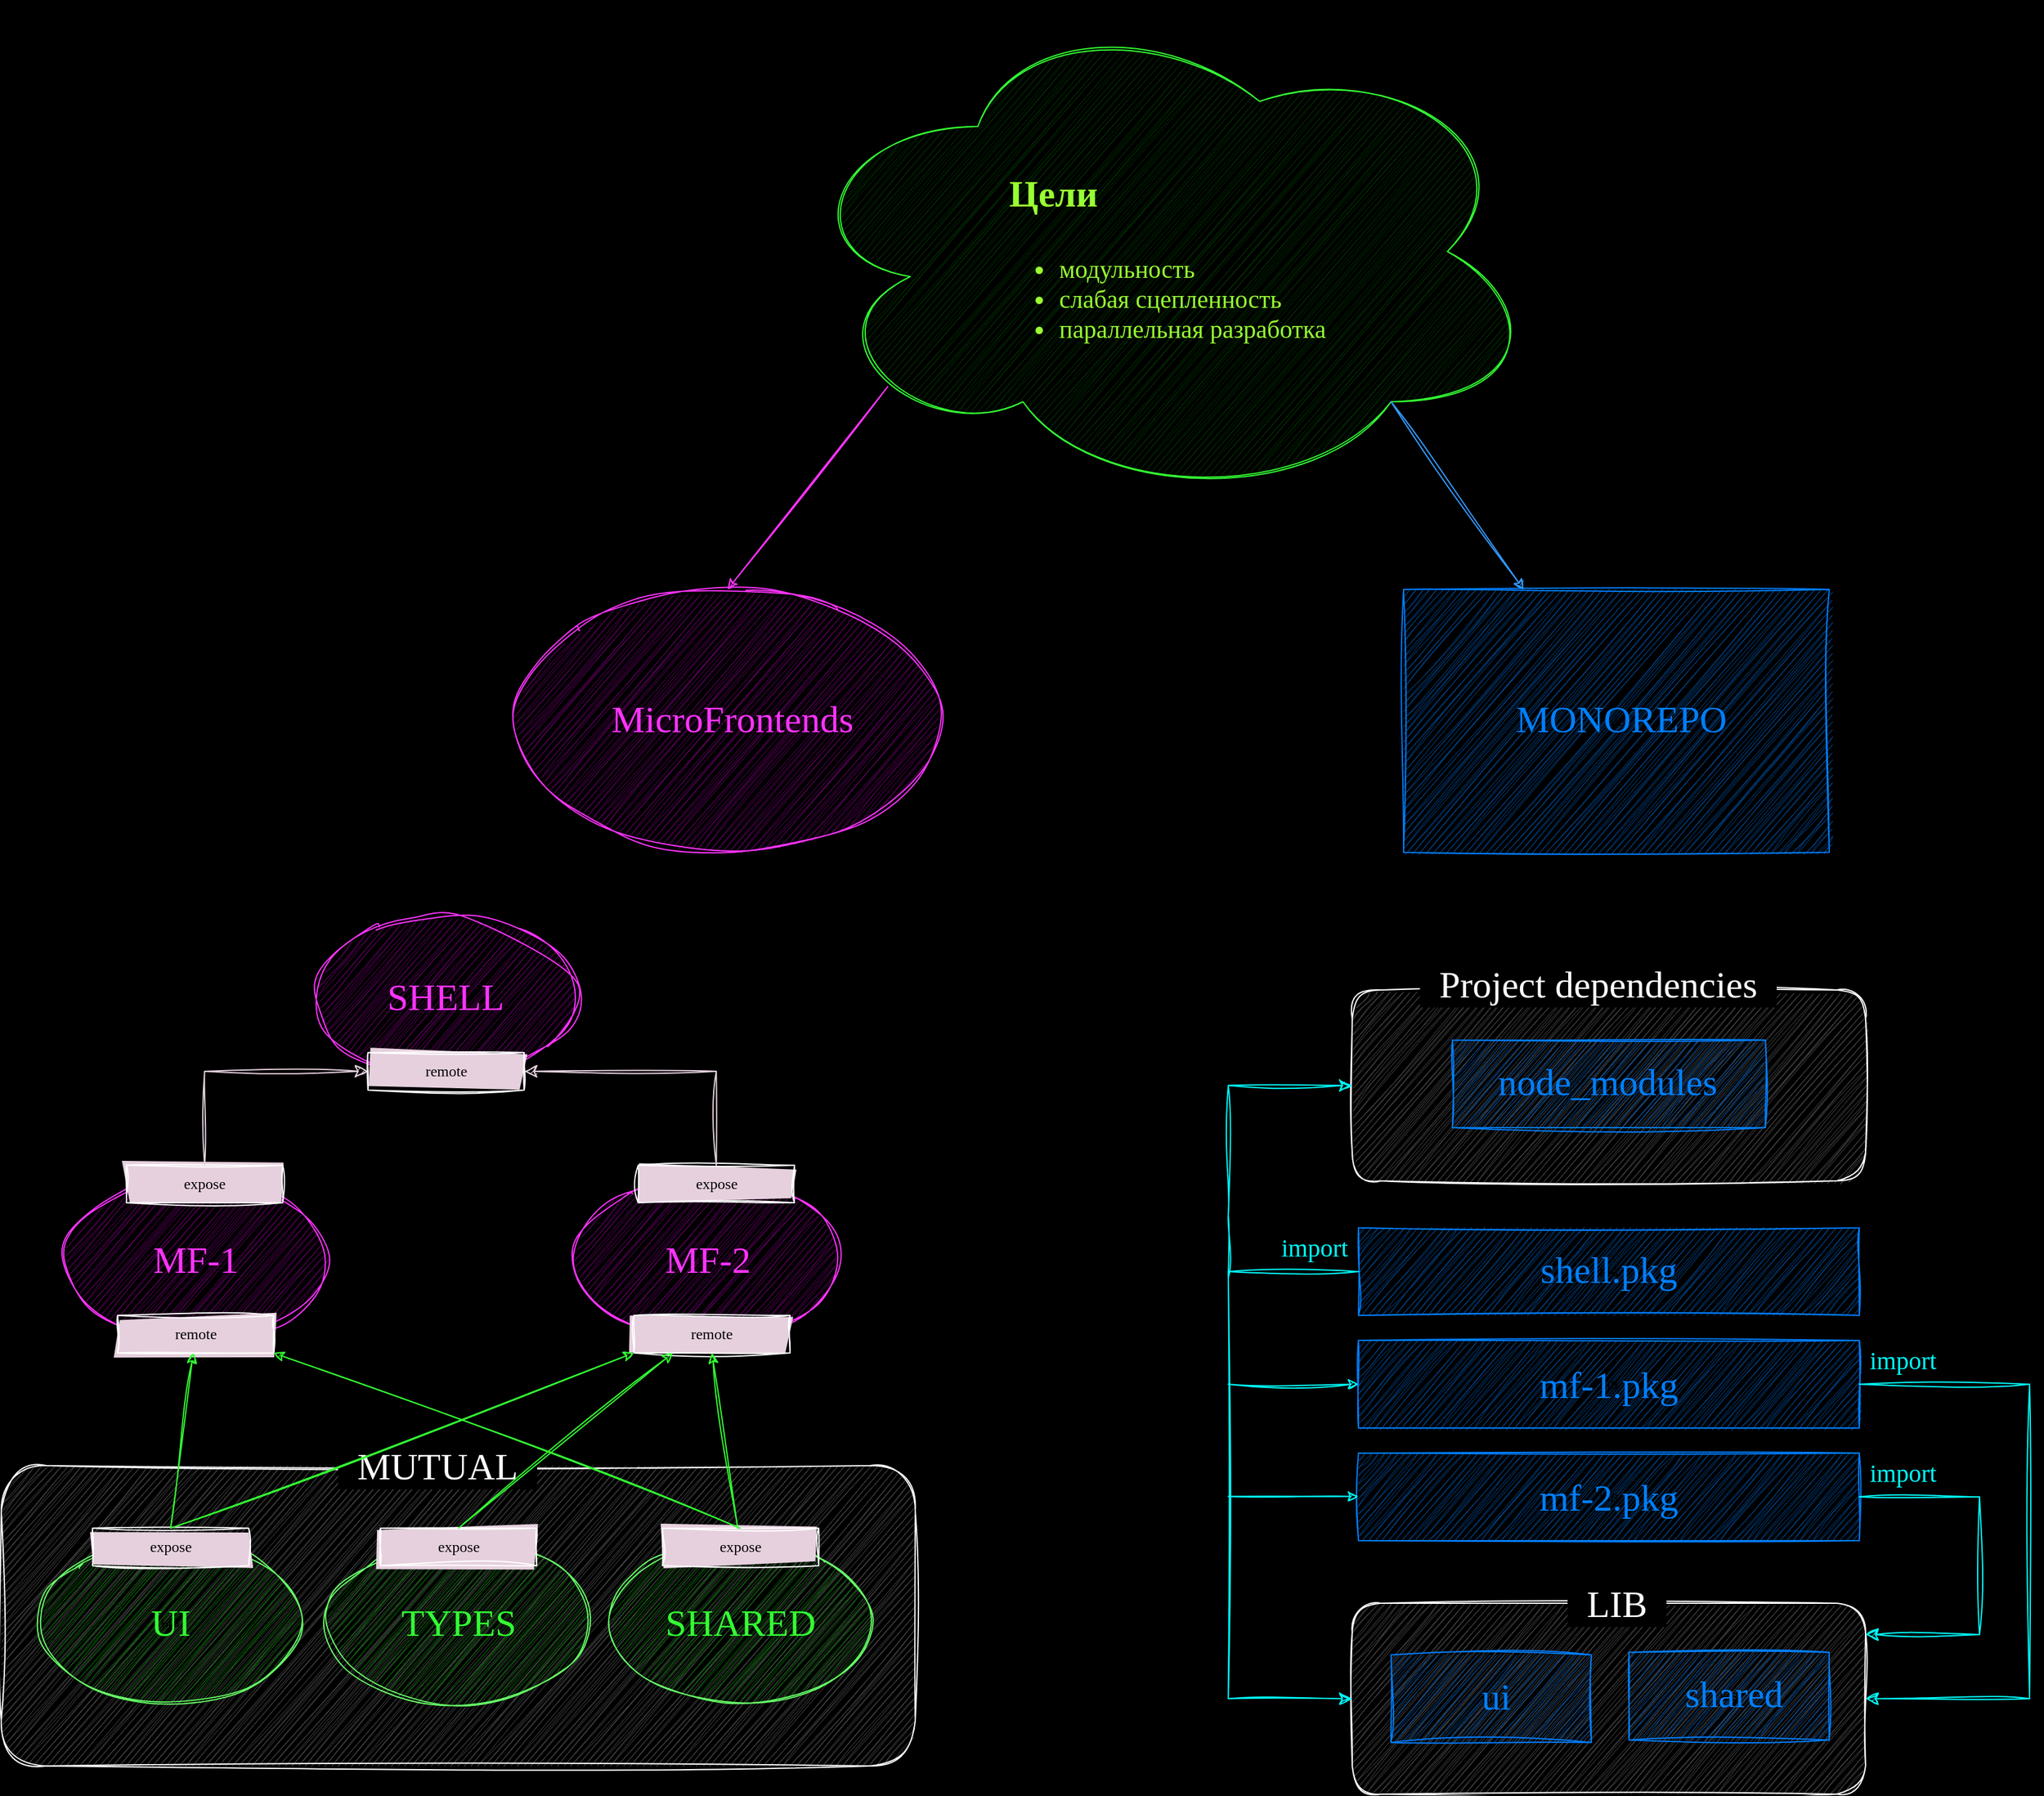 <mxfile version="21.6.8" type="github">
  <diagram name="Страница — 1" id="esuZyuupJLuho4oqFtwd">
    <mxGraphModel dx="2849" dy="1083" grid="1" gridSize="10" guides="1" tooltips="1" connect="1" arrows="1" fold="1" page="0" pageScale="1" pageWidth="827" pageHeight="1169" background="#000000" math="0" shadow="0">
      <root>
        <mxCell id="0" />
        <mxCell id="1" parent="0" />
        <mxCell id="a9ZtihEkZwW9otxZTu7b-69" value="" style="rounded=1;whiteSpace=wrap;html=1;sketch=1;curveFitting=1;jiggle=2;fillStyle=hachure;fillColor=#4D4D4D;strokeColor=#FFFFFF;" vertex="1" parent="1">
          <mxGeometry x="499" y="880" width="410" height="152.5" as="geometry" />
        </mxCell>
        <mxCell id="a9ZtihEkZwW9otxZTu7b-33" value="" style="rounded=1;whiteSpace=wrap;html=1;sketch=1;curveFitting=1;jiggle=2;fillStyle=hachure;fillColor=#4D4D4D;strokeColor=#FFFFFF;" vertex="1" parent="1">
          <mxGeometry x="-580" y="1260" width="730" height="240" as="geometry" />
        </mxCell>
        <mxCell id="a9ZtihEkZwW9otxZTu7b-2" value="" style="ellipse;shape=cloud;whiteSpace=wrap;html=1;fillStyle=hatch;fillColor=#003300;strokeColor=#33FF33;sketch=1;curveFitting=1;jiggle=2;" vertex="1" parent="1">
          <mxGeometry x="50" y="90" width="600" height="400" as="geometry" />
        </mxCell>
        <mxCell id="a9ZtihEkZwW9otxZTu7b-1" value="&lt;h1 style=&quot;&quot;&gt;&lt;font style=&quot;font-size: 30px;&quot;&gt;Цели&lt;/font&gt;&lt;/h1&gt;&lt;p style=&quot;font-size: 20px;&quot;&gt;&lt;/p&gt;&lt;ul style=&quot;font-size: 20px;&quot;&gt;&lt;li style=&quot;font-size: 20px;&quot;&gt;модульность&lt;/li&gt;&lt;li style=&quot;font-size: 20px;&quot;&gt;слабая сцепленность&lt;br style=&quot;font-size: 20px;&quot;&gt;&lt;/li&gt;&lt;li style=&quot;font-size: 20px;&quot;&gt;параллельная разработка&lt;/li&gt;&lt;/ul&gt;&lt;p style=&quot;font-size: 20px;&quot;&gt;&lt;/p&gt;" style="text;html=1;strokeColor=none;fillColor=none;spacing=5;spacingTop=-20;whiteSpace=wrap;overflow=hidden;rounded=0;fontColor=#99FF33;fontFamily=Comic Sans MS;fontSize=20;sketch=1;curveFitting=1;jiggle=2;" vertex="1" parent="1">
          <mxGeometry x="220" y="200" width="340" height="210" as="geometry" />
        </mxCell>
        <mxCell id="a9ZtihEkZwW9otxZTu7b-3" value="ыв" style="ellipse;whiteSpace=wrap;html=1;strokeColor=#FF33FF;fillColor=#660066;fillStyle=hatch;sketch=1;curveFitting=1;jiggle=2;" vertex="1" parent="1">
          <mxGeometry x="-170" y="560" width="340" height="210" as="geometry" />
        </mxCell>
        <mxCell id="a9ZtihEkZwW9otxZTu7b-4" value="MicroFrontends" style="text;html=1;strokeColor=none;fillColor=none;align=center;verticalAlign=middle;whiteSpace=wrap;rounded=0;fontColor=#FF33FF;fontFamily=Comic Sans MS;fontSize=30;sketch=1;curveFitting=1;jiggle=2;" vertex="1" parent="1">
          <mxGeometry x="-26" y="648" width="60" height="30" as="geometry" />
        </mxCell>
        <mxCell id="a9ZtihEkZwW9otxZTu7b-5" value="ыв" style="whiteSpace=wrap;html=1;strokeColor=#007FFF;fillColor=#004C99;fillStyle=hatch;sketch=1;curveFitting=1;jiggle=2;" vertex="1" parent="1">
          <mxGeometry x="540" y="560" width="340" height="210" as="geometry" />
        </mxCell>
        <mxCell id="a9ZtihEkZwW9otxZTu7b-6" value="MONOREPO" style="text;html=1;strokeColor=none;fillColor=none;align=center;verticalAlign=middle;whiteSpace=wrap;rounded=0;fontColor=#007FFF;fontFamily=Comic Sans MS;fontSize=30;sketch=1;curveFitting=1;jiggle=2;" vertex="1" parent="1">
          <mxGeometry x="684" y="648" width="60" height="30" as="geometry" />
        </mxCell>
        <mxCell id="a9ZtihEkZwW9otxZTu7b-7" value="" style="endArrow=classic;html=1;rounded=0;entryX=0.5;entryY=0;entryDx=0;entryDy=0;exitX=0.13;exitY=0.77;exitDx=0;exitDy=0;exitPerimeter=0;strokeColor=#FF33FF;sketch=1;curveFitting=1;jiggle=2;" edge="1" parent="1" source="a9ZtihEkZwW9otxZTu7b-2" target="a9ZtihEkZwW9otxZTu7b-3">
          <mxGeometry width="50" height="50" relative="1" as="geometry">
            <mxPoint x="390" y="620" as="sourcePoint" />
            <mxPoint x="440" y="570" as="targetPoint" />
          </mxGeometry>
        </mxCell>
        <mxCell id="a9ZtihEkZwW9otxZTu7b-8" value="" style="endArrow=classic;html=1;rounded=0;exitX=0.8;exitY=0.8;exitDx=0;exitDy=0;exitPerimeter=0;strokeColor=#3399FF;sketch=1;curveFitting=1;jiggle=2;" edge="1" parent="1" source="a9ZtihEkZwW9otxZTu7b-2" target="a9ZtihEkZwW9otxZTu7b-5">
          <mxGeometry width="50" height="50" relative="1" as="geometry">
            <mxPoint x="138" y="408" as="sourcePoint" />
            <mxPoint x="10" y="570" as="targetPoint" />
          </mxGeometry>
        </mxCell>
        <mxCell id="a9ZtihEkZwW9otxZTu7b-12" style="edgeStyle=orthogonalEdgeStyle;rounded=0;orthogonalLoop=1;jettySize=auto;html=1;entryX=0.997;entryY=0.381;entryDx=0;entryDy=0;entryPerimeter=0;sketch=1;curveFitting=1;jiggle=2;" edge="1" parent="1">
          <mxGeometry relative="1" as="geometry">
            <mxPoint x="-175.167" y="875" as="sourcePoint" />
            <mxPoint x="-110.869" y="880.48" as="targetPoint" />
          </mxGeometry>
        </mxCell>
        <mxCell id="a9ZtihEkZwW9otxZTu7b-13" value="ыв" style="ellipse;whiteSpace=wrap;html=1;strokeColor=#FF33FF;fillColor=#660066;fillStyle=hatch;sketch=1;curveFitting=1;jiggle=2;" vertex="1" parent="1">
          <mxGeometry x="-330" y="820" width="210.48" height="130" as="geometry" />
        </mxCell>
        <mxCell id="a9ZtihEkZwW9otxZTu7b-14" value="SHELL" style="text;html=1;strokeColor=none;fillColor=none;align=center;verticalAlign=middle;whiteSpace=wrap;rounded=0;fontColor=#FF33FF;fontFamily=Comic Sans MS;fontSize=30;sketch=1;curveFitting=1;jiggle=2;" vertex="1" parent="1">
          <mxGeometry x="-254.76" y="870" width="60" height="30" as="geometry" />
        </mxCell>
        <mxCell id="a9ZtihEkZwW9otxZTu7b-15" value="remote" style="rounded=0;whiteSpace=wrap;html=1;fillStyle=solid;fillColor=#E6D0DE;sketch=1;curveFitting=1;jiggle=2;strokeColor=#FFFFFF;fontFamily=Comic Sans MS;" vertex="1" parent="1">
          <mxGeometry x="-287.14" y="930" width="124.76" height="30" as="geometry" />
        </mxCell>
        <mxCell id="a9ZtihEkZwW9otxZTu7b-19" value="ыв" style="ellipse;whiteSpace=wrap;html=1;strokeColor=#FF33FF;fillColor=#660066;fillStyle=hatch;sketch=1;curveFitting=1;jiggle=2;" vertex="1" parent="1">
          <mxGeometry x="-530" y="1030" width="210.48" height="130" as="geometry" />
        </mxCell>
        <mxCell id="a9ZtihEkZwW9otxZTu7b-20" value="MF-1" style="text;html=1;strokeColor=none;fillColor=none;align=center;verticalAlign=middle;whiteSpace=wrap;rounded=0;fontColor=#FF33FF;fontFamily=Comic Sans MS;fontSize=30;sketch=1;curveFitting=1;jiggle=2;" vertex="1" parent="1">
          <mxGeometry x="-467.14" y="1080" width="84.76" height="30" as="geometry" />
        </mxCell>
        <mxCell id="a9ZtihEkZwW9otxZTu7b-21" value="expose" style="rounded=0;whiteSpace=wrap;html=1;fillStyle=solid;fillColor=#E6D0DE;sketch=1;curveFitting=1;jiggle=2;strokeColor=#FFFFFF;fontFamily=Comic Sans MS;" vertex="1" parent="1">
          <mxGeometry x="-480" y="1020" width="124.76" height="30" as="geometry" />
        </mxCell>
        <mxCell id="a9ZtihEkZwW9otxZTu7b-23" value="ыв" style="ellipse;whiteSpace=wrap;html=1;strokeColor=#FF33FF;fillColor=#660066;fillStyle=hatch;sketch=1;curveFitting=1;jiggle=2;" vertex="1" parent="1">
          <mxGeometry x="-121.24" y="1030" width="210.48" height="130" as="geometry" />
        </mxCell>
        <mxCell id="a9ZtihEkZwW9otxZTu7b-24" value="MF-2" style="text;html=1;strokeColor=none;fillColor=none;align=center;verticalAlign=middle;whiteSpace=wrap;rounded=0;fontColor=#FF33FF;fontFamily=Comic Sans MS;fontSize=30;sketch=1;curveFitting=1;jiggle=2;" vertex="1" parent="1">
          <mxGeometry x="-58.38" y="1080" width="84.76" height="30" as="geometry" />
        </mxCell>
        <mxCell id="a9ZtihEkZwW9otxZTu7b-25" value="expose" style="rounded=0;whiteSpace=wrap;html=1;fillStyle=solid;fillColor=#E6D0DE;sketch=1;curveFitting=1;jiggle=2;strokeColor=#FFFFFF;fontFamily=Comic Sans MS;" vertex="1" parent="1">
          <mxGeometry x="-71.24" y="1020" width="124.76" height="30" as="geometry" />
        </mxCell>
        <mxCell id="a9ZtihEkZwW9otxZTu7b-26" value="" style="edgeStyle=segmentEdgeStyle;endArrow=classic;html=1;curved=0;rounded=0;endSize=8;startSize=8;exitX=0.5;exitY=0;exitDx=0;exitDy=0;entryX=1;entryY=0.5;entryDx=0;entryDy=0;strokeColor=#E6D0DE;sketch=1;curveFitting=1;jiggle=2;" edge="1" parent="1" source="a9ZtihEkZwW9otxZTu7b-25" target="a9ZtihEkZwW9otxZTu7b-15">
          <mxGeometry width="50" height="50" relative="1" as="geometry">
            <mxPoint x="-190" y="1070" as="sourcePoint" />
            <mxPoint x="-140" y="1020" as="targetPoint" />
            <Array as="points">
              <mxPoint x="-9" y="945" />
            </Array>
          </mxGeometry>
        </mxCell>
        <mxCell id="a9ZtihEkZwW9otxZTu7b-27" value="" style="edgeStyle=segmentEdgeStyle;endArrow=classic;html=1;curved=0;rounded=0;endSize=8;startSize=8;exitX=0.5;exitY=0;exitDx=0;exitDy=0;entryX=0;entryY=0.5;entryDx=0;entryDy=0;strokeColor=#E6D0DE;sketch=1;curveFitting=1;jiggle=2;" edge="1" parent="1" source="a9ZtihEkZwW9otxZTu7b-21" target="a9ZtihEkZwW9otxZTu7b-15">
          <mxGeometry width="50" height="50" relative="1" as="geometry">
            <mxPoint x="21" y="1020" as="sourcePoint" />
            <mxPoint x="-152" y="955" as="targetPoint" />
            <Array as="points">
              <mxPoint x="-418" y="945" />
            </Array>
          </mxGeometry>
        </mxCell>
        <mxCell id="a9ZtihEkZwW9otxZTu7b-28" value="remote" style="rounded=0;whiteSpace=wrap;html=1;fillStyle=solid;fillColor=#E6D0DE;sketch=1;curveFitting=1;jiggle=2;strokeColor=#FFFFFF;fontFamily=Comic Sans MS;" vertex="1" parent="1">
          <mxGeometry x="-487.14" y="1140" width="124.76" height="30" as="geometry" />
        </mxCell>
        <mxCell id="a9ZtihEkZwW9otxZTu7b-29" value="remote" style="rounded=0;whiteSpace=wrap;html=1;fillStyle=solid;fillColor=#E6D0DE;sketch=1;curveFitting=1;jiggle=2;strokeColor=#FFFFFF;fontFamily=Comic Sans MS;" vertex="1" parent="1">
          <mxGeometry x="-74.76" y="1140" width="124.76" height="30" as="geometry" />
        </mxCell>
        <mxCell id="a9ZtihEkZwW9otxZTu7b-30" value="ыв" style="ellipse;whiteSpace=wrap;html=1;strokeColor=#66FF66;fillColor=#006600;fillStyle=hatch;sketch=1;curveFitting=1;jiggle=2;" vertex="1" parent="1">
          <mxGeometry x="-550" y="1320" width="210.48" height="130" as="geometry" />
        </mxCell>
        <mxCell id="a9ZtihEkZwW9otxZTu7b-31" value="UI" style="text;html=1;strokeColor=none;fillColor=none;align=center;verticalAlign=middle;whiteSpace=wrap;rounded=0;fontColor=#33FF33;fontFamily=Comic Sans MS;fontSize=30;sketch=1;curveFitting=1;jiggle=2;" vertex="1" parent="1">
          <mxGeometry x="-487.14" y="1370" width="84.76" height="30" as="geometry" />
        </mxCell>
        <mxCell id="a9ZtihEkZwW9otxZTu7b-32" value="expose" style="rounded=0;whiteSpace=wrap;html=1;fillStyle=solid;fillColor=#E6D0DE;sketch=1;curveFitting=1;jiggle=2;strokeColor=#FFFFFF;fontFamily=Comic Sans MS;" vertex="1" parent="1">
          <mxGeometry x="-507.14" y="1310" width="124.76" height="30" as="geometry" />
        </mxCell>
        <mxCell id="a9ZtihEkZwW9otxZTu7b-34" value="&lt;font style=&quot;font-size: 30px;&quot; color=&quot;#ffffff&quot; face=&quot;Comic Sans MS&quot;&gt;&amp;nbsp; MUTUAL&amp;nbsp;&amp;nbsp;&lt;/font&gt;" style="text;html=1;align=center;verticalAlign=middle;resizable=0;points=[];autosize=1;strokeColor=none;fillColor=none;labelBackgroundColor=#000000;spacingLeft=10;spacingRight=10;labelBorderColor=none;" vertex="1" parent="1">
          <mxGeometry x="-332.14" y="1235" width="200" height="50" as="geometry" />
        </mxCell>
        <mxCell id="a9ZtihEkZwW9otxZTu7b-35" value="ыв" style="ellipse;whiteSpace=wrap;html=1;strokeColor=#66FF66;fillColor=#006600;fillStyle=hatch;sketch=1;curveFitting=1;jiggle=2;" vertex="1" parent="1">
          <mxGeometry x="-320" y="1320" width="210.48" height="130" as="geometry" />
        </mxCell>
        <mxCell id="a9ZtihEkZwW9otxZTu7b-36" value="TYPES" style="text;html=1;strokeColor=none;fillColor=none;align=center;verticalAlign=middle;whiteSpace=wrap;rounded=0;fontColor=#33FF33;fontFamily=Comic Sans MS;fontSize=30;sketch=1;curveFitting=1;jiggle=2;" vertex="1" parent="1">
          <mxGeometry x="-257.14" y="1370" width="84.76" height="30" as="geometry" />
        </mxCell>
        <mxCell id="a9ZtihEkZwW9otxZTu7b-37" value="expose" style="rounded=0;whiteSpace=wrap;html=1;fillStyle=solid;fillColor=#E6D0DE;sketch=1;curveFitting=1;jiggle=2;strokeColor=#FFFFFF;fontFamily=Comic Sans MS;" vertex="1" parent="1">
          <mxGeometry x="-277.14" y="1310" width="124.76" height="30" as="geometry" />
        </mxCell>
        <mxCell id="a9ZtihEkZwW9otxZTu7b-38" value="ыв" style="ellipse;whiteSpace=wrap;html=1;strokeColor=#66FF66;fillColor=#006600;fillStyle=hatch;sketch=1;curveFitting=1;jiggle=2;" vertex="1" parent="1">
          <mxGeometry x="-94.76" y="1320" width="210.48" height="130" as="geometry" />
        </mxCell>
        <mxCell id="a9ZtihEkZwW9otxZTu7b-39" value="SHARED" style="text;html=1;strokeColor=none;fillColor=none;align=center;verticalAlign=middle;whiteSpace=wrap;rounded=0;fontColor=#33FF33;fontFamily=Comic Sans MS;fontSize=30;sketch=1;curveFitting=1;jiggle=2;" vertex="1" parent="1">
          <mxGeometry x="-31.9" y="1370" width="84.76" height="30" as="geometry" />
        </mxCell>
        <mxCell id="a9ZtihEkZwW9otxZTu7b-40" value="expose" style="rounded=0;whiteSpace=wrap;html=1;fillStyle=solid;fillColor=#E6D0DE;sketch=1;curveFitting=1;jiggle=2;strokeColor=#FFFFFF;fontFamily=Comic Sans MS;" vertex="1" parent="1">
          <mxGeometry x="-51.9" y="1310" width="124.76" height="30" as="geometry" />
        </mxCell>
        <mxCell id="a9ZtihEkZwW9otxZTu7b-41" value="" style="endArrow=classic;html=1;rounded=0;exitX=0.5;exitY=0;exitDx=0;exitDy=0;strokeColor=#33FF33;sketch=1;curveFitting=1;jiggle=2;" edge="1" parent="1" source="a9ZtihEkZwW9otxZTu7b-32" target="a9ZtihEkZwW9otxZTu7b-28">
          <mxGeometry width="50" height="50" relative="1" as="geometry">
            <mxPoint x="-180" y="1320" as="sourcePoint" />
            <mxPoint x="-130" y="1270" as="targetPoint" />
          </mxGeometry>
        </mxCell>
        <mxCell id="a9ZtihEkZwW9otxZTu7b-42" value="" style="endArrow=classic;html=1;rounded=0;exitX=0.5;exitY=0;exitDx=0;exitDy=0;strokeColor=#33FF33;entryX=0;entryY=1;entryDx=0;entryDy=0;sketch=1;curveFitting=1;jiggle=2;" edge="1" parent="1" source="a9ZtihEkZwW9otxZTu7b-32" target="a9ZtihEkZwW9otxZTu7b-29">
          <mxGeometry width="50" height="50" relative="1" as="geometry">
            <mxPoint x="-435" y="1320" as="sourcePoint" />
            <mxPoint x="-417" y="1180" as="targetPoint" />
          </mxGeometry>
        </mxCell>
        <mxCell id="a9ZtihEkZwW9otxZTu7b-43" value="" style="endArrow=classic;html=1;rounded=0;exitX=0.5;exitY=0;exitDx=0;exitDy=0;strokeColor=#33FF33;entryX=0.25;entryY=1;entryDx=0;entryDy=0;sketch=1;curveFitting=1;jiggle=2;" edge="1" parent="1" source="a9ZtihEkZwW9otxZTu7b-37" target="a9ZtihEkZwW9otxZTu7b-29">
          <mxGeometry width="50" height="50" relative="1" as="geometry">
            <mxPoint x="-435" y="1320" as="sourcePoint" />
            <mxPoint x="-417" y="1180" as="targetPoint" />
          </mxGeometry>
        </mxCell>
        <mxCell id="a9ZtihEkZwW9otxZTu7b-44" value="" style="endArrow=classic;html=1;rounded=0;strokeColor=#33FF33;entryX=0.5;entryY=1;entryDx=0;entryDy=0;sketch=1;curveFitting=1;jiggle=2;" edge="1" parent="1" source="a9ZtihEkZwW9otxZTu7b-40" target="a9ZtihEkZwW9otxZTu7b-29">
          <mxGeometry width="50" height="50" relative="1" as="geometry">
            <mxPoint x="-205" y="1320" as="sourcePoint" />
            <mxPoint x="-2" y="1180" as="targetPoint" />
          </mxGeometry>
        </mxCell>
        <mxCell id="a9ZtihEkZwW9otxZTu7b-45" value="" style="endArrow=classic;html=1;rounded=0;strokeColor=#33FF33;entryX=1;entryY=1;entryDx=0;entryDy=0;sketch=1;curveFitting=1;jiggle=2;" edge="1" parent="1" target="a9ZtihEkZwW9otxZTu7b-28">
          <mxGeometry width="50" height="50" relative="1" as="geometry">
            <mxPoint x="10" y="1310" as="sourcePoint" />
            <mxPoint x="-2" y="1180" as="targetPoint" />
          </mxGeometry>
        </mxCell>
        <mxCell id="a9ZtihEkZwW9otxZTu7b-46" value="ыв" style="whiteSpace=wrap;html=1;strokeColor=#007FFF;fillColor=#004C99;fillStyle=hatch;sketch=1;curveFitting=1;jiggle=2;" vertex="1" parent="1">
          <mxGeometry x="579" y="920" width="250" height="70" as="geometry" />
        </mxCell>
        <mxCell id="a9ZtihEkZwW9otxZTu7b-53" value="" style="rounded=1;whiteSpace=wrap;html=1;sketch=1;curveFitting=1;jiggle=2;fillStyle=hachure;fillColor=#4D4D4D;strokeColor=#FFFFFF;" vertex="1" parent="1">
          <mxGeometry x="499" y="1370" width="410" height="152.5" as="geometry" />
        </mxCell>
        <mxCell id="a9ZtihEkZwW9otxZTu7b-47" value="node_modules" style="text;html=1;strokeColor=none;fillColor=none;align=center;verticalAlign=middle;whiteSpace=wrap;rounded=0;fontColor=#007FFF;fontFamily=Comic Sans MS;fontSize=30;sketch=1;curveFitting=1;jiggle=2;" vertex="1" parent="1">
          <mxGeometry x="673" y="938" width="60" height="30" as="geometry" />
        </mxCell>
        <mxCell id="a9ZtihEkZwW9otxZTu7b-48" value="ыв" style="whiteSpace=wrap;html=1;strokeColor=#007FFF;fillColor=#004C99;fillStyle=hatch;sketch=1;curveFitting=1;jiggle=2;" vertex="1" parent="1">
          <mxGeometry x="530" y="1411.25" width="160" height="70" as="geometry" />
        </mxCell>
        <mxCell id="a9ZtihEkZwW9otxZTu7b-49" value="ui" style="text;html=1;strokeColor=none;fillColor=none;align=center;verticalAlign=middle;whiteSpace=wrap;rounded=0;fontColor=#007FFF;fontFamily=Comic Sans MS;fontSize=30;sketch=1;curveFitting=1;jiggle=2;" vertex="1" parent="1">
          <mxGeometry x="584" y="1429.25" width="60" height="30" as="geometry" />
        </mxCell>
        <mxCell id="a9ZtihEkZwW9otxZTu7b-50" value="ыв" style="whiteSpace=wrap;html=1;strokeColor=#007FFF;fillColor=#004C99;fillStyle=hatch;sketch=1;curveFitting=1;jiggle=2;" vertex="1" parent="1">
          <mxGeometry x="720" y="1409.25" width="160" height="70" as="geometry" />
        </mxCell>
        <mxCell id="a9ZtihEkZwW9otxZTu7b-51" value="shared" style="text;html=1;strokeColor=none;fillColor=none;align=center;verticalAlign=middle;whiteSpace=wrap;rounded=0;fontColor=#007FFF;fontFamily=Comic Sans MS;fontSize=30;sketch=1;curveFitting=1;jiggle=2;" vertex="1" parent="1">
          <mxGeometry x="774" y="1427.25" width="60" height="30" as="geometry" />
        </mxCell>
        <mxCell id="a9ZtihEkZwW9otxZTu7b-54" value="&lt;font style=&quot;font-size: 30px;&quot; color=&quot;#ffffff&quot; face=&quot;Comic Sans MS&quot;&gt;&amp;nbsp; LIB&amp;nbsp;&amp;nbsp;&lt;/font&gt;" style="text;html=1;align=center;verticalAlign=middle;resizable=0;points=[];autosize=1;strokeColor=none;fillColor=none;labelBackgroundColor=#000000;spacingLeft=10;spacingRight=10;labelBorderColor=none;" vertex="1" parent="1">
          <mxGeometry x="645" y="1345" width="130" height="50" as="geometry" />
        </mxCell>
        <mxCell id="a9ZtihEkZwW9otxZTu7b-63" value="ыв" style="whiteSpace=wrap;html=1;strokeColor=#007FFF;fillColor=#004C99;fillStyle=hatch;sketch=1;curveFitting=1;jiggle=2;" vertex="1" parent="1">
          <mxGeometry x="504" y="1070" width="400" height="70" as="geometry" />
        </mxCell>
        <mxCell id="a9ZtihEkZwW9otxZTu7b-64" value="shell.pkg" style="text;html=1;strokeColor=none;fillColor=none;align=center;verticalAlign=middle;whiteSpace=wrap;rounded=0;fontColor=#007FFF;fontFamily=Comic Sans MS;fontSize=30;sketch=1;curveFitting=1;jiggle=2;" vertex="1" parent="1">
          <mxGeometry x="674" y="1088" width="60" height="30" as="geometry" />
        </mxCell>
        <mxCell id="a9ZtihEkZwW9otxZTu7b-65" value="ыв" style="whiteSpace=wrap;html=1;strokeColor=#007FFF;fillColor=#004C99;fillStyle=hatch;sketch=1;curveFitting=1;jiggle=2;" vertex="1" parent="1">
          <mxGeometry x="504" y="1160" width="400" height="70" as="geometry" />
        </mxCell>
        <mxCell id="a9ZtihEkZwW9otxZTu7b-66" value="mf-1.pkg" style="text;html=1;strokeColor=none;fillColor=none;align=center;verticalAlign=middle;whiteSpace=wrap;rounded=0;fontColor=#007FFF;fontFamily=Comic Sans MS;fontSize=30;sketch=1;curveFitting=1;jiggle=2;" vertex="1" parent="1">
          <mxGeometry x="621" y="1180" width="166" height="30" as="geometry" />
        </mxCell>
        <mxCell id="a9ZtihEkZwW9otxZTu7b-67" value="ыв" style="whiteSpace=wrap;html=1;strokeColor=#007FFF;fillColor=#004C99;fillStyle=hatch;sketch=1;curveFitting=1;jiggle=2;" vertex="1" parent="1">
          <mxGeometry x="504" y="1250" width="400" height="70" as="geometry" />
        </mxCell>
        <mxCell id="a9ZtihEkZwW9otxZTu7b-68" value="mf-2.pkg" style="text;html=1;strokeColor=none;fillColor=none;align=center;verticalAlign=middle;whiteSpace=wrap;rounded=0;fontColor=#007FFF;fontFamily=Comic Sans MS;fontSize=30;sketch=1;curveFitting=1;jiggle=2;" vertex="1" parent="1">
          <mxGeometry x="621" y="1270" width="166" height="30" as="geometry" />
        </mxCell>
        <mxCell id="a9ZtihEkZwW9otxZTu7b-70" value="&lt;font style=&quot;font-size: 30px;&quot; color=&quot;#ffffff&quot; face=&quot;Comic Sans MS&quot;&gt;&amp;nbsp; Project dependencies&amp;nbsp;&amp;nbsp;&lt;/font&gt;" style="text;html=1;align=center;verticalAlign=middle;resizable=0;points=[];autosize=1;strokeColor=none;fillColor=none;labelBackgroundColor=#000000;spacingLeft=10;spacingRight=10;labelBorderColor=none;" vertex="1" parent="1">
          <mxGeometry x="505" y="850" width="380" height="50" as="geometry" />
        </mxCell>
        <mxCell id="a9ZtihEkZwW9otxZTu7b-71" value="" style="edgeStyle=elbowEdgeStyle;elbow=horizontal;endArrow=classic;html=1;curved=0;rounded=0;endSize=8;startSize=8;strokeColor=#00FFFF;sketch=1;curveFitting=1;jiggle=2;exitX=0;exitY=0.5;exitDx=0;exitDy=0;entryX=0;entryY=0.5;entryDx=0;entryDy=0;" edge="1" parent="1" source="a9ZtihEkZwW9otxZTu7b-63" target="a9ZtihEkZwW9otxZTu7b-53">
          <mxGeometry width="50" height="50" relative="1" as="geometry">
            <mxPoint x="520" y="1170" as="sourcePoint" />
            <mxPoint x="380" y="1350" as="targetPoint" />
            <Array as="points">
              <mxPoint x="400" y="1270" />
            </Array>
          </mxGeometry>
        </mxCell>
        <mxCell id="a9ZtihEkZwW9otxZTu7b-72" value="" style="endArrow=classic;html=1;rounded=0;strokeColor=#00FFFF;sketch=1;curveFitting=1;jiggle=2;entryX=0;entryY=0.5;entryDx=0;entryDy=0;" edge="1" parent="1" target="a9ZtihEkZwW9otxZTu7b-65">
          <mxGeometry width="50" height="50" relative="1" as="geometry">
            <mxPoint x="400" y="1195" as="sourcePoint" />
            <mxPoint x="510" y="1190" as="targetPoint" />
          </mxGeometry>
        </mxCell>
        <mxCell id="a9ZtihEkZwW9otxZTu7b-73" value="" style="endArrow=classic;html=1;rounded=0;strokeColor=#00FFFF;sketch=1;curveFitting=1;jiggle=2;entryX=0;entryY=0.5;entryDx=0;entryDy=0;" edge="1" parent="1">
          <mxGeometry width="50" height="50" relative="1" as="geometry">
            <mxPoint x="400" y="1284.66" as="sourcePoint" />
            <mxPoint x="504" y="1284.66" as="targetPoint" />
          </mxGeometry>
        </mxCell>
        <mxCell id="a9ZtihEkZwW9otxZTu7b-75" value="import" style="text;html=1;strokeColor=none;fillColor=none;align=center;verticalAlign=middle;whiteSpace=wrap;rounded=0;fontColor=#00FFFF;fontFamily=Comic Sans MS;fontSize=20;sketch=1;curveFitting=1;jiggle=2;" vertex="1" parent="1">
          <mxGeometry x="439" y="1070" width="60" height="30" as="geometry" />
        </mxCell>
        <mxCell id="a9ZtihEkZwW9otxZTu7b-76" value="" style="edgeStyle=segmentEdgeStyle;endArrow=classic;html=1;curved=0;rounded=0;endSize=8;startSize=8;entryX=0;entryY=0.5;entryDx=0;entryDy=0;fontColor=#00FFFF;strokeColor=#00FFFF;sketch=1;curveFitting=1;jiggle=2;" edge="1" parent="1" target="a9ZtihEkZwW9otxZTu7b-69">
          <mxGeometry width="50" height="50" relative="1" as="geometry">
            <mxPoint x="400" y="1110" as="sourcePoint" />
            <mxPoint x="530" y="1180" as="targetPoint" />
            <Array as="points">
              <mxPoint x="400" y="1060" />
              <mxPoint x="400" y="956" />
            </Array>
          </mxGeometry>
        </mxCell>
        <mxCell id="a9ZtihEkZwW9otxZTu7b-77" value="" style="edgeStyle=elbowEdgeStyle;elbow=horizontal;endArrow=classic;html=1;curved=0;rounded=0;endSize=8;startSize=8;strokeColor=#00FFFF;sketch=1;curveFitting=1;jiggle=2;exitX=1;exitY=0.5;exitDx=0;exitDy=0;entryX=1;entryY=0.5;entryDx=0;entryDy=0;" edge="1" parent="1" source="a9ZtihEkZwW9otxZTu7b-65" target="a9ZtihEkZwW9otxZTu7b-53">
          <mxGeometry width="50" height="50" relative="1" as="geometry">
            <mxPoint x="1144" y="1205" as="sourcePoint" />
            <mxPoint x="1139" y="1546" as="targetPoint" />
            <Array as="points">
              <mxPoint x="1040" y="1370" />
            </Array>
          </mxGeometry>
        </mxCell>
        <mxCell id="a9ZtihEkZwW9otxZTu7b-78" value="import" style="text;html=1;strokeColor=none;fillColor=none;align=center;verticalAlign=middle;whiteSpace=wrap;rounded=0;fontColor=#00FFFF;fontFamily=Comic Sans MS;fontSize=20;sketch=1;curveFitting=1;jiggle=2;" vertex="1" parent="1">
          <mxGeometry x="909" y="1160" width="60" height="30" as="geometry" />
        </mxCell>
        <mxCell id="a9ZtihEkZwW9otxZTu7b-79" value="" style="edgeStyle=elbowEdgeStyle;elbow=horizontal;endArrow=classic;html=1;curved=0;rounded=0;endSize=8;startSize=8;strokeColor=#00FFFF;sketch=1;curveFitting=1;jiggle=2;exitX=1;exitY=0.5;exitDx=0;exitDy=0;entryX=1;entryY=0.164;entryDx=0;entryDy=0;entryPerimeter=0;" edge="1" parent="1" target="a9ZtihEkZwW9otxZTu7b-53">
          <mxGeometry width="50" height="50" relative="1" as="geometry">
            <mxPoint x="904" y="1285" as="sourcePoint" />
            <mxPoint x="909" y="1536" as="targetPoint" />
            <Array as="points">
              <mxPoint x="1000" y="1340" />
            </Array>
          </mxGeometry>
        </mxCell>
        <mxCell id="a9ZtihEkZwW9otxZTu7b-80" value="import" style="text;html=1;strokeColor=none;fillColor=none;align=center;verticalAlign=middle;whiteSpace=wrap;rounded=0;fontColor=#00FFFF;fontFamily=Comic Sans MS;fontSize=20;sketch=1;curveFitting=1;jiggle=2;" vertex="1" parent="1">
          <mxGeometry x="909" y="1250" width="60" height="30" as="geometry" />
        </mxCell>
      </root>
    </mxGraphModel>
  </diagram>
</mxfile>

